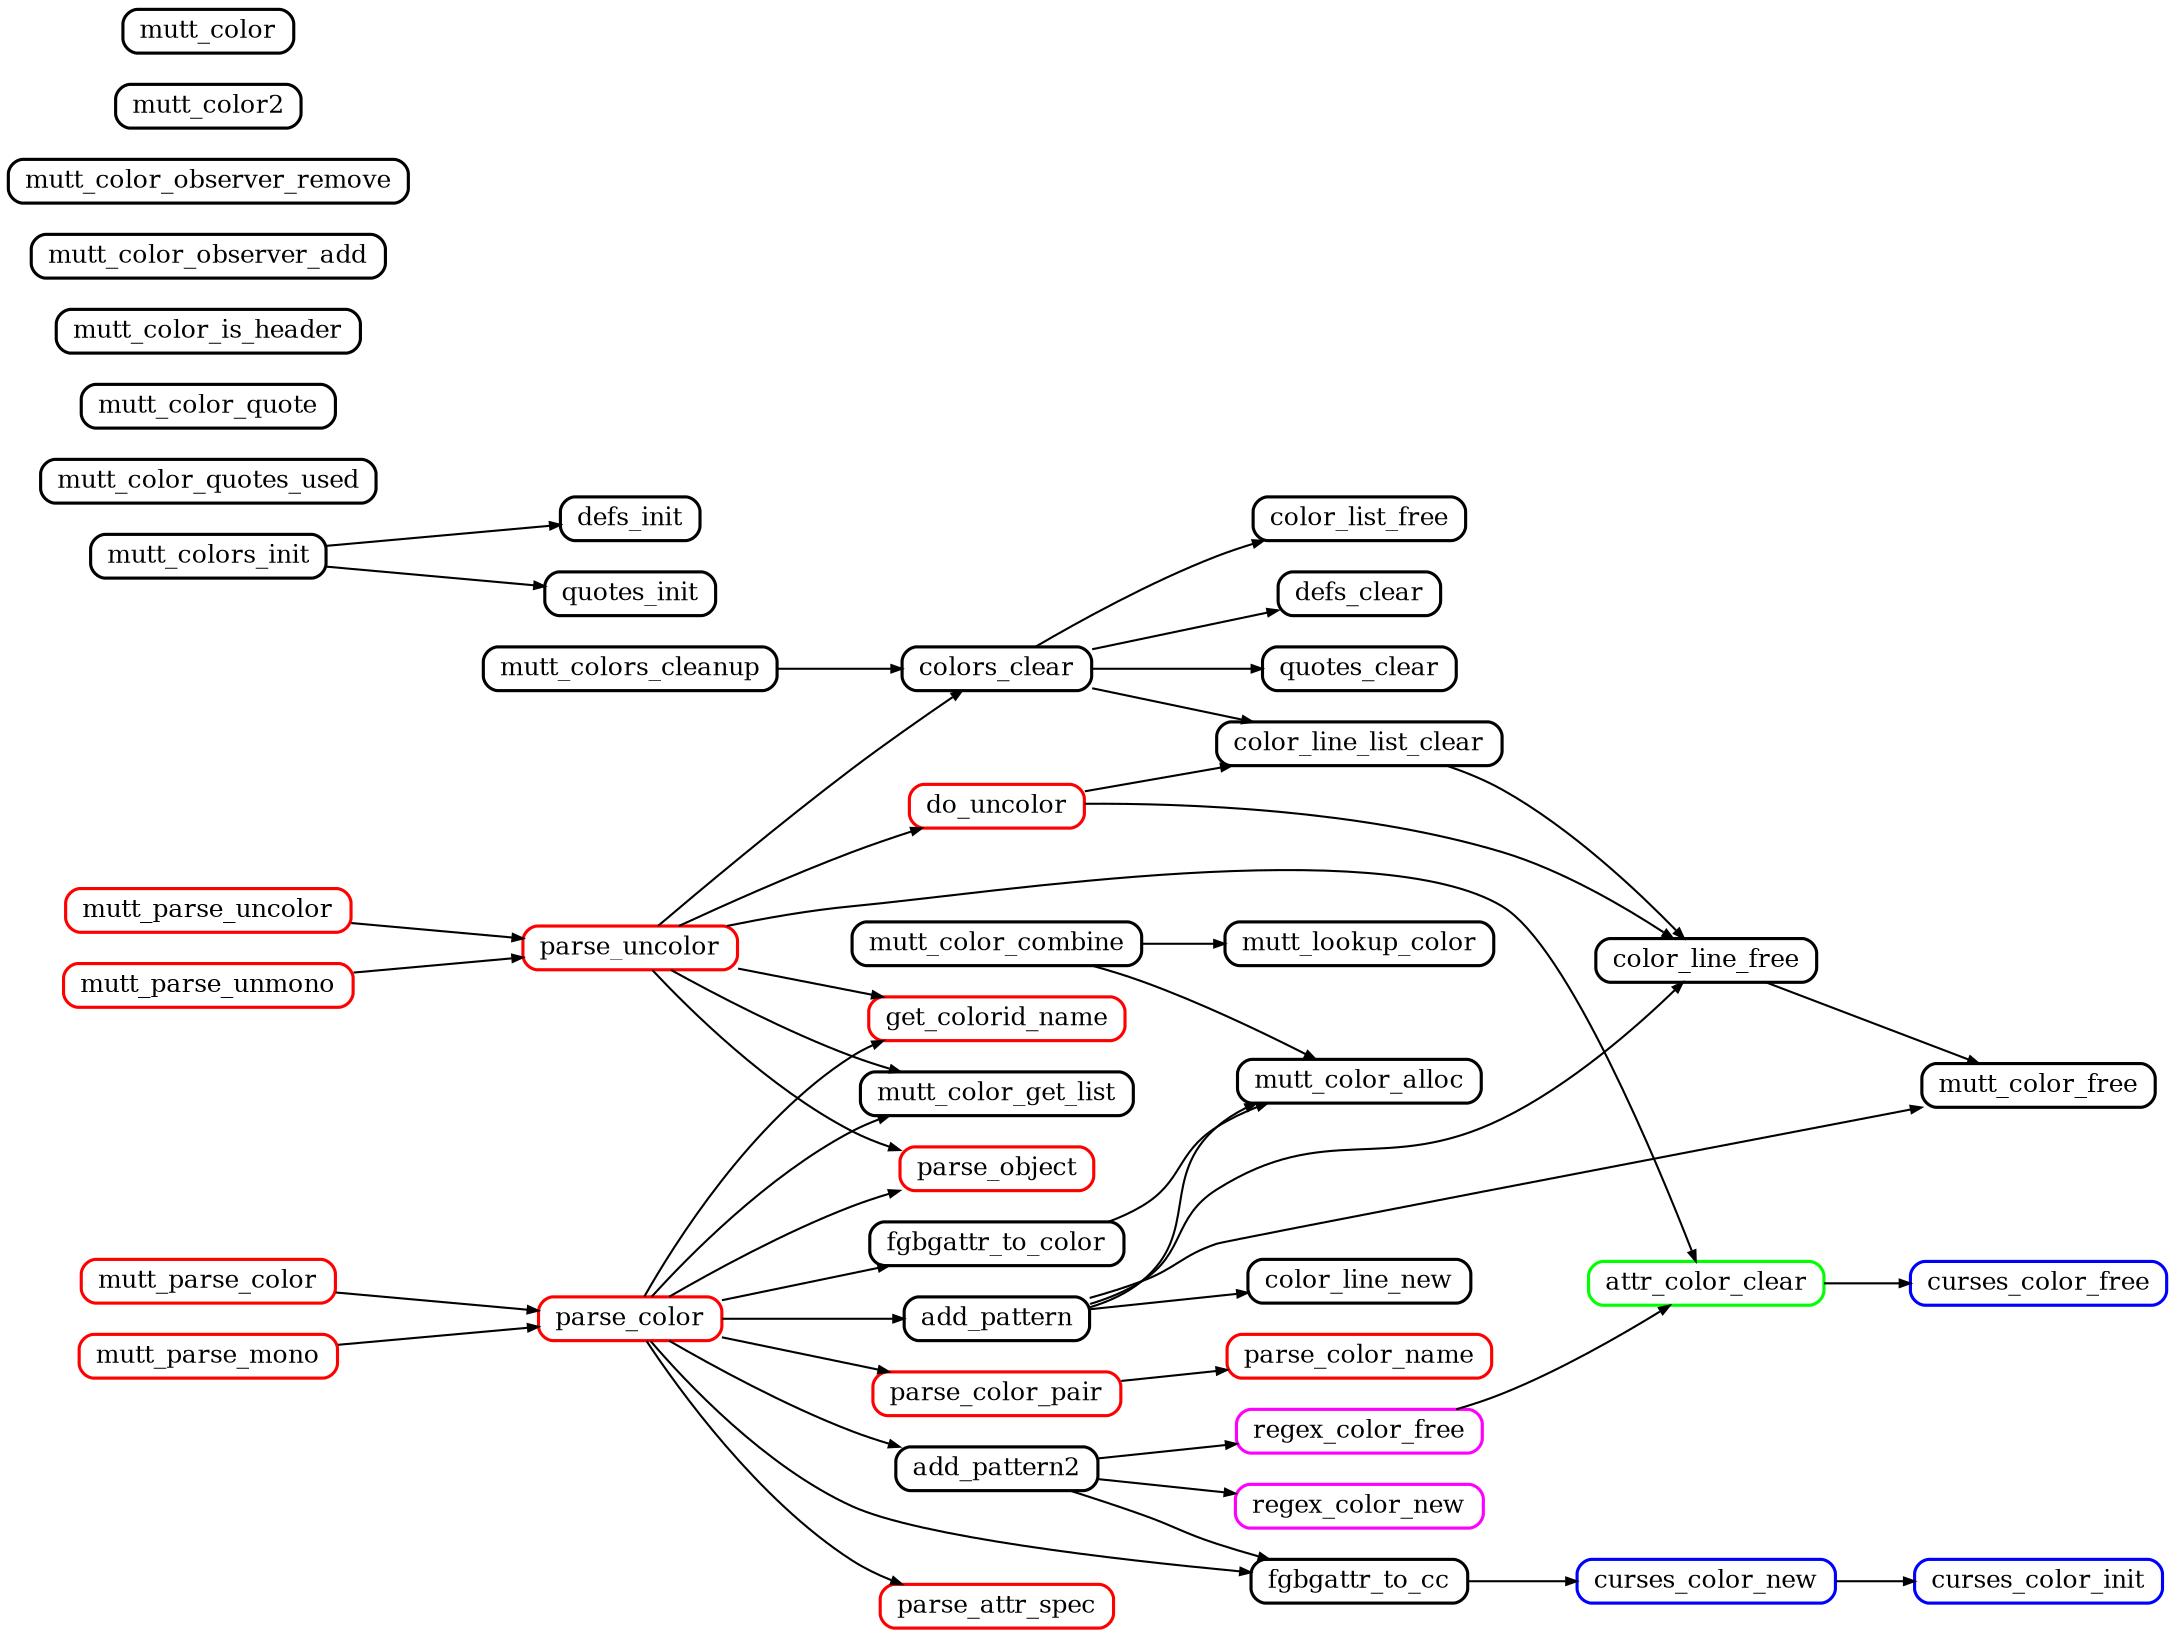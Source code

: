 digraph callgraph {
	graph [
		rankdir="LR"
		nodesep="0.2"
		ranksep="0.5"
		compound="true"
	]

	node [
		shape="Mrecord"
		fontsize="12"
		fillcolor="#ffffff"
		style="filled"
		height="0.2"
		penwidth="1.5"
		color="black"
	]

	edge [
		penwidth="1.0"
		arrowsize="0.5"
	]

	node [ color="#ff0000" ]
	do_uncolor
	get_colorid_name
	mutt_parse_color
	mutt_parse_mono
	mutt_parse_uncolor
	mutt_parse_unmono
	parse_attr_spec
	parse_color
	parse_color_name
	parse_color_pair
	parse_object
	parse_uncolor

	node [ color="#00ff00" ]
	attr_color_clear

	node [ color="#0000ff" ]
	curses_color_free
	curses_color_init
	curses_color_new

	node [ color="#ff00ff" ]
	regex_color_free
	regex_color_new

	node [ color="#000000" ]

	add_pattern -> color_line_free
	add_pattern -> color_line_new
	add_pattern -> mutt_color_alloc
	add_pattern -> mutt_color_free
	add_pattern2 -> fgbgattr_to_cc
	add_pattern2 -> regex_color_free
	add_pattern2 -> regex_color_new
	attr_color_clear -> curses_color_free
	colors_clear -> color_line_list_clear
	colors_clear -> color_list_free
	colors_clear -> defs_clear
	colors_clear -> quotes_clear
	color_line_free -> mutt_color_free
	color_line_list_clear -> color_line_free
	curses_color_new -> curses_color_init
	do_uncolor -> color_line_free
	do_uncolor -> color_line_list_clear
	fgbgattr_to_cc -> curses_color_new
	fgbgattr_to_color -> mutt_color_alloc
	mutt_colors_cleanup -> colors_clear
	mutt_colors_init -> defs_init
	mutt_colors_init -> quotes_init
	mutt_color_combine -> mutt_color_alloc
	mutt_color_combine -> mutt_lookup_color
	mutt_parse_color -> parse_color
	mutt_parse_mono -> parse_color
	mutt_parse_uncolor -> parse_uncolor
	mutt_parse_unmono -> parse_uncolor
	parse_color -> add_pattern
	parse_color -> add_pattern2
	parse_color -> fgbgattr_to_cc
	parse_color -> fgbgattr_to_color
	parse_color -> get_colorid_name
	parse_color -> mutt_color_get_list
	parse_color -> parse_attr_spec
	parse_color -> parse_color_pair
	parse_color -> parse_object
	parse_color_pair -> parse_color_name
	parse_uncolor -> attr_color_clear
	parse_uncolor -> colors_clear
	parse_uncolor -> do_uncolor
	parse_uncolor -> get_colorid_name
	parse_uncolor -> mutt_color_get_list
	parse_uncolor -> parse_object
	regex_color_free -> attr_color_clear

	mutt_color_quotes_used
	parse_attr_spec
	mutt_color_quote
	mutt_color_is_header
	mutt_color_observer_add
	mutt_color_observer_remove
	mutt_color2
	mutt_color

}
